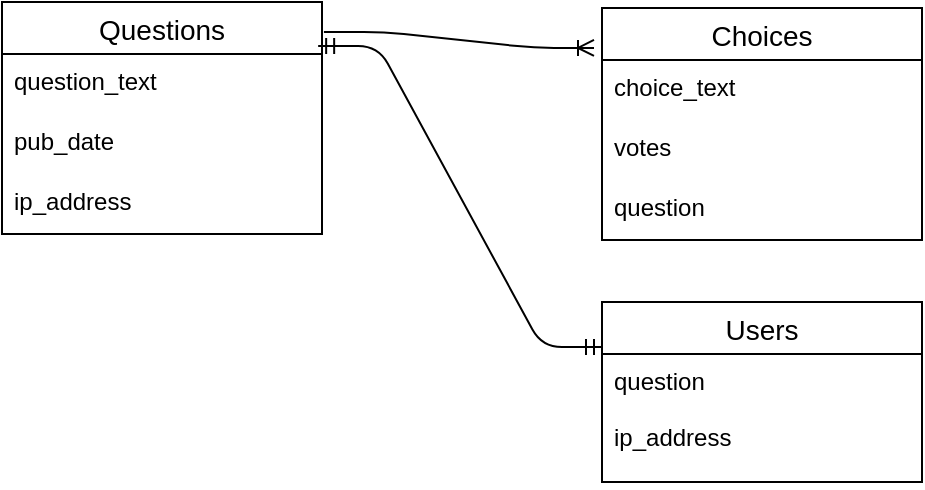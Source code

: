 <mxfile version="14.5.1" type="device"><diagram id="R2lEEEUBdFMjLlhIrx00" name="Page-1"><mxGraphModel dx="1042" dy="689" grid="1" gridSize="10" guides="1" tooltips="1" connect="1" arrows="1" fold="1" page="1" pageScale="1" pageWidth="850" pageHeight="1100" math="0" shadow="0" extFonts="Permanent Marker^https://fonts.googleapis.com/css?family=Permanent+Marker"><root><mxCell id="0"/><mxCell id="1" parent="0"/><mxCell id="xowocO-ZVrJHWsS2gT96-4" value="Questions" style="swimlane;fontStyle=0;childLayout=stackLayout;horizontal=1;startSize=26;horizontalStack=0;resizeParent=1;resizeParentMax=0;resizeLast=0;collapsible=1;marginBottom=0;align=center;fontSize=14;" vertex="1" parent="1"><mxGeometry x="110" y="140" width="160" height="116" as="geometry"/></mxCell><mxCell id="xowocO-ZVrJHWsS2gT96-5" value="question_text" style="text;strokeColor=none;fillColor=none;spacingLeft=4;spacingRight=4;overflow=hidden;rotatable=0;points=[[0,0.5],[1,0.5]];portConstraint=eastwest;fontSize=12;" vertex="1" parent="xowocO-ZVrJHWsS2gT96-4"><mxGeometry y="26" width="160" height="30" as="geometry"/></mxCell><mxCell id="xowocO-ZVrJHWsS2gT96-6" value="pub_date" style="text;strokeColor=none;fillColor=none;spacingLeft=4;spacingRight=4;overflow=hidden;rotatable=0;points=[[0,0.5],[1,0.5]];portConstraint=eastwest;fontSize=12;" vertex="1" parent="xowocO-ZVrJHWsS2gT96-4"><mxGeometry y="56" width="160" height="30" as="geometry"/></mxCell><mxCell id="xowocO-ZVrJHWsS2gT96-7" value="ip_address" style="text;strokeColor=none;fillColor=none;spacingLeft=4;spacingRight=4;overflow=hidden;rotatable=0;points=[[0,0.5],[1,0.5]];portConstraint=eastwest;fontSize=12;" vertex="1" parent="xowocO-ZVrJHWsS2gT96-4"><mxGeometry y="86" width="160" height="30" as="geometry"/></mxCell><mxCell id="xowocO-ZVrJHWsS2gT96-8" value="Choices" style="swimlane;fontStyle=0;childLayout=stackLayout;horizontal=1;startSize=26;horizontalStack=0;resizeParent=1;resizeParentMax=0;resizeLast=0;collapsible=1;marginBottom=0;align=center;fontSize=14;" vertex="1" parent="1"><mxGeometry x="410" y="143" width="160" height="116" as="geometry"/></mxCell><mxCell id="xowocO-ZVrJHWsS2gT96-9" value="choice_text" style="text;strokeColor=none;fillColor=none;spacingLeft=4;spacingRight=4;overflow=hidden;rotatable=0;points=[[0,0.5],[1,0.5]];portConstraint=eastwest;fontSize=12;" vertex="1" parent="xowocO-ZVrJHWsS2gT96-8"><mxGeometry y="26" width="160" height="30" as="geometry"/></mxCell><mxCell id="xowocO-ZVrJHWsS2gT96-10" value="votes" style="text;strokeColor=none;fillColor=none;spacingLeft=4;spacingRight=4;overflow=hidden;rotatable=0;points=[[0,0.5],[1,0.5]];portConstraint=eastwest;fontSize=12;" vertex="1" parent="xowocO-ZVrJHWsS2gT96-8"><mxGeometry y="56" width="160" height="30" as="geometry"/></mxCell><mxCell id="xowocO-ZVrJHWsS2gT96-11" value="question" style="text;strokeColor=none;fillColor=none;spacingLeft=4;spacingRight=4;overflow=hidden;rotatable=0;points=[[0,0.5],[1,0.5]];portConstraint=eastwest;fontSize=12;" vertex="1" parent="xowocO-ZVrJHWsS2gT96-8"><mxGeometry y="86" width="160" height="30" as="geometry"/></mxCell><mxCell id="xowocO-ZVrJHWsS2gT96-12" value="" style="edgeStyle=entityRelationEdgeStyle;fontSize=12;html=1;endArrow=ERoneToMany;exitX=1.006;exitY=0.129;exitDx=0;exitDy=0;exitPerimeter=0;entryX=-0.025;entryY=0.172;entryDx=0;entryDy=0;entryPerimeter=0;" edge="1" parent="1" source="xowocO-ZVrJHWsS2gT96-4" target="xowocO-ZVrJHWsS2gT96-8"><mxGeometry width="100" height="100" relative="1" as="geometry"><mxPoint x="240" y="470" as="sourcePoint"/><mxPoint x="340" y="370" as="targetPoint"/></mxGeometry></mxCell><mxCell id="xowocO-ZVrJHWsS2gT96-13" value="Users" style="swimlane;fontStyle=0;childLayout=stackLayout;horizontal=1;startSize=26;horizontalStack=0;resizeParent=1;resizeParentMax=0;resizeLast=0;collapsible=1;marginBottom=0;align=center;fontSize=14;" vertex="1" parent="1"><mxGeometry x="410" y="290" width="160" height="90" as="geometry"/></mxCell><mxCell id="xowocO-ZVrJHWsS2gT96-14" value="question&#10;&#10;ip_address&#10;&#10;" style="text;strokeColor=none;fillColor=none;spacingLeft=4;spacingRight=4;overflow=hidden;rotatable=0;points=[[0,0.5],[1,0.5]];portConstraint=eastwest;fontSize=12;" vertex="1" parent="xowocO-ZVrJHWsS2gT96-13"><mxGeometry y="26" width="160" height="64" as="geometry"/></mxCell><mxCell id="xowocO-ZVrJHWsS2gT96-17" value="" style="edgeStyle=entityRelationEdgeStyle;fontSize=12;html=1;endArrow=ERmandOne;startArrow=ERmandOne;exitX=0.988;exitY=-0.133;exitDx=0;exitDy=0;exitPerimeter=0;entryX=0;entryY=0.25;entryDx=0;entryDy=0;" edge="1" parent="1" source="xowocO-ZVrJHWsS2gT96-5" target="xowocO-ZVrJHWsS2gT96-13"><mxGeometry width="100" height="100" relative="1" as="geometry"><mxPoint x="290" y="320" as="sourcePoint"/><mxPoint x="390" y="220" as="targetPoint"/></mxGeometry></mxCell></root></mxGraphModel></diagram></mxfile>